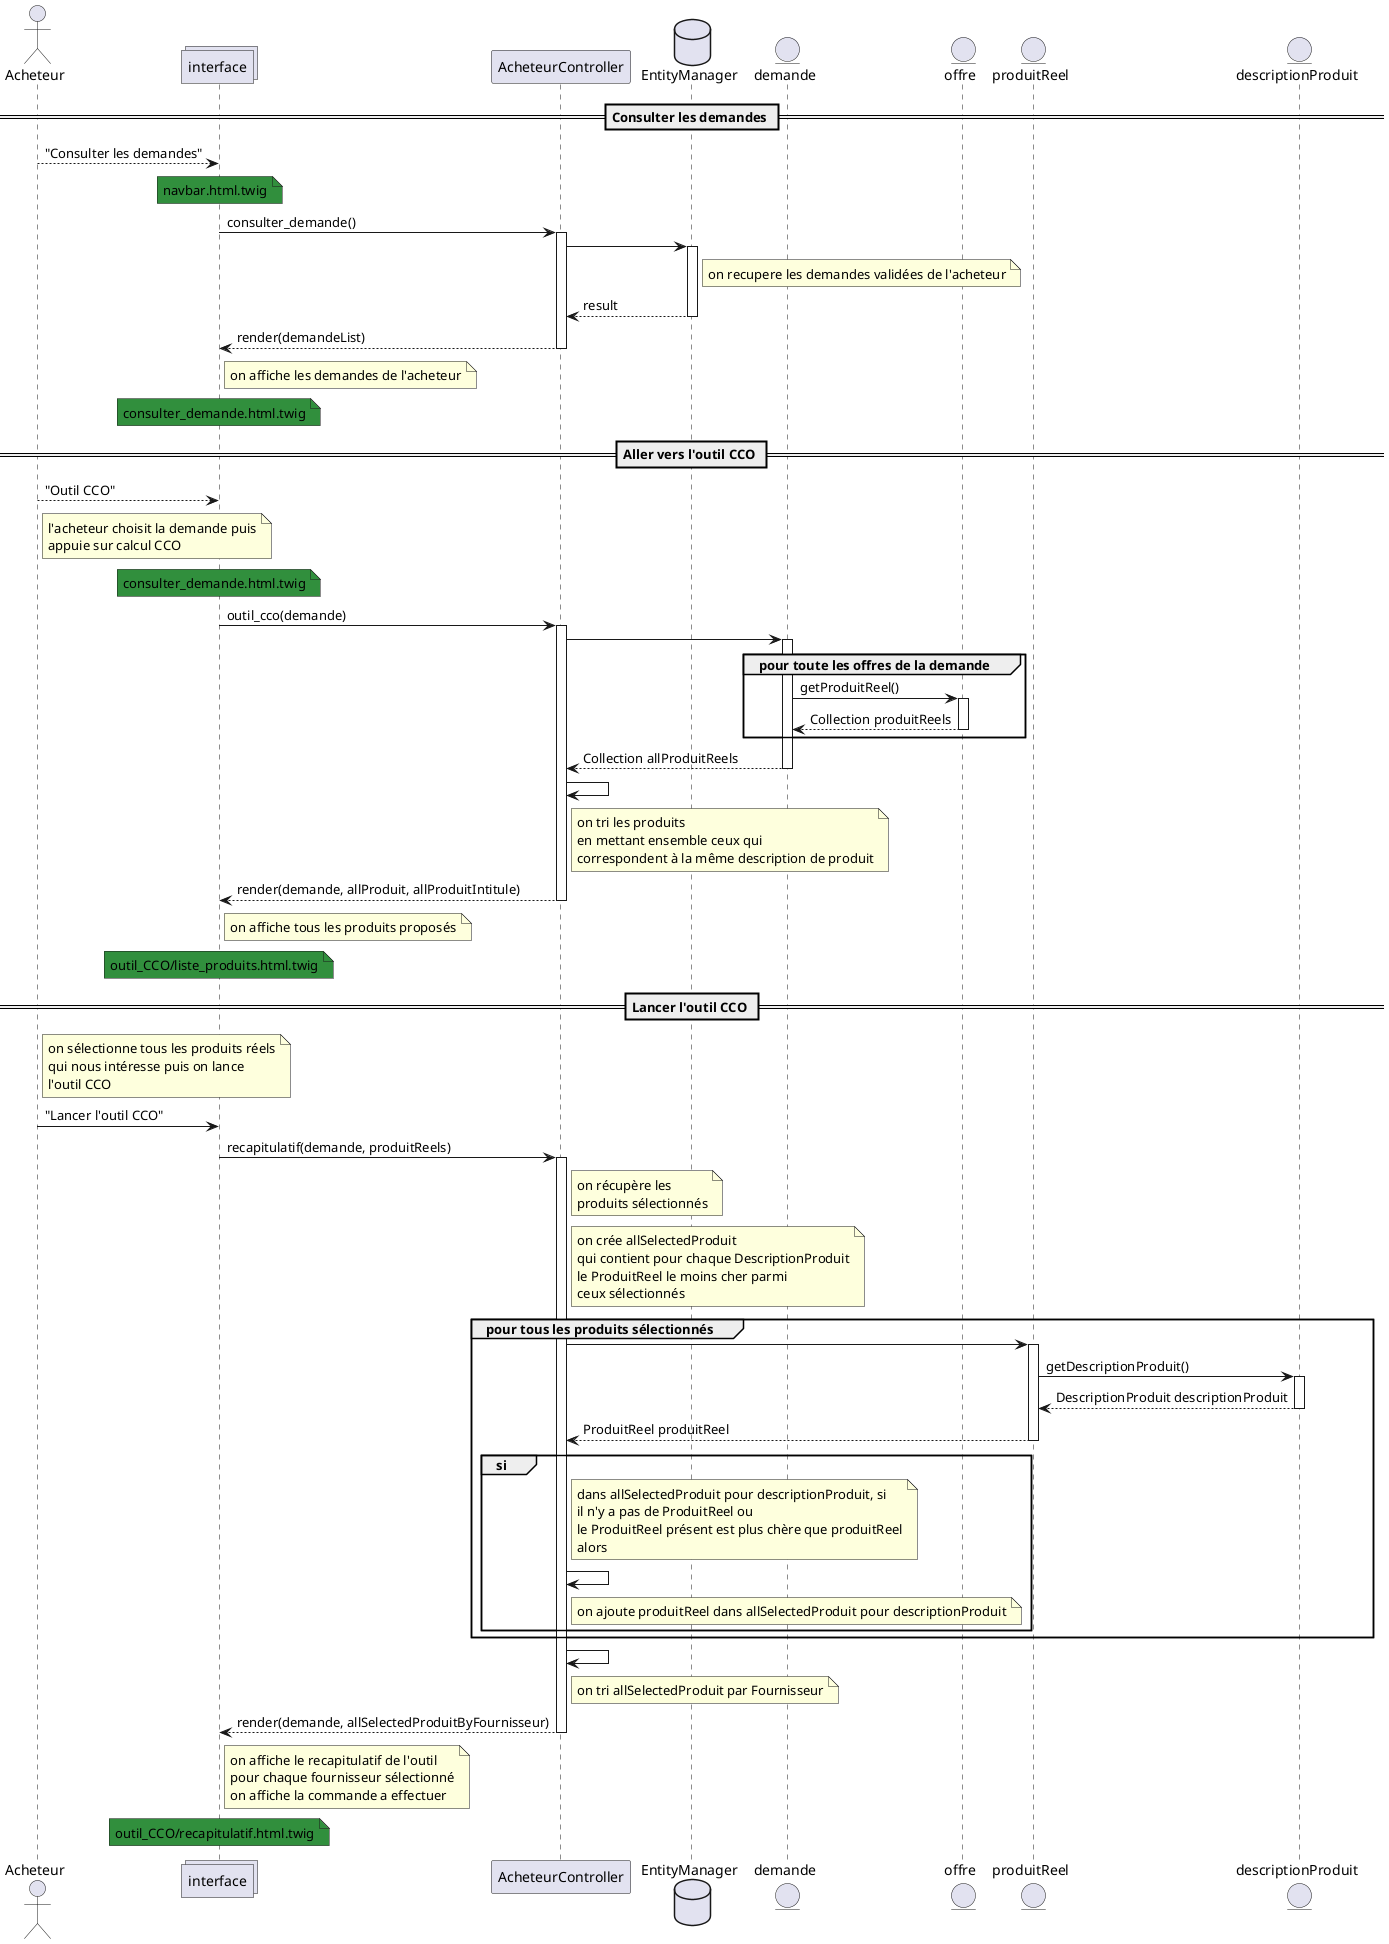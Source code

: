 @startuml
'https://plantuml.com/sequence-diagram

' UTILISATEURS
actor Acheteur as acheteur

' PAGES
collections interface as interface

' CONTROLLER
participant AcheteurController as AC

' DATABASE
database EntityManager as db


' ENTITY
entity demande as demande
entity offre as offre
entity produitReel as pr
entity descriptionProduit as pd

== Consulter les demandes ==


'Consulter les demandes
acheteur --> interface : "Consulter les demandes"
note over interface #318f3d: navbar.html.twig

interface -> AC : consulter_demande()
activate AC

AC -> db
activate db
note right of db
on recupere les demandes validées de l'acheteur
end note
return result

return render(demandeList)

note right of interface : on affiche les demandes de l'acheteur

note over interface #318f3d: consulter_demande.html.twig

== Aller vers l'outil CCO ==
'Appliquer l'outil CCO

acheteur --> interface : "Outil CCO"
note right of acheteur
l'acheteur choisit la demande puis
appuie sur calcul CCO
end note
note over interface #318f3d: consulter_demande.html.twig

interface -> AC : outil_cco(demande)
activate AC

AC -> demande
activate demande

group pour toute les offres de la demande
demande -> offre : getProduitReel()
activate offre
return Collection produitReels

end

return Collection allProduitReels

AC -> AC
note right of AC
on tri les produits
en mettant ensemble ceux qui
correspondent à la même description de produit
end note

return render(demande, allProduit, allProduitIntitule)

note right of interface
on affiche tous les produits proposés
end note

note over interface #318f3d: outil_CCO/liste_produits.html.twig

== Lancer l'outil CCO ==

note right of acheteur
on sélectionne tous les produits réels
qui nous intéresse puis on lance
l'outil CCO
end note

acheteur -> interface : "Lancer l'outil CCO"

interface -> AC : recapitulatif(demande, produitReels)

activate AC

note right of AC
on récupère les
produits sélectionnés
end note

note right of AC
on crée allSelectedProduit
qui contient pour chaque DescriptionProduit
le ProduitReel le moins cher parmi
ceux sélectionnés
end note

group pour tous les produits sélectionnés

AC -> pr
activate pr
pr -> pd : getDescriptionProduit()
activate pd
return DescriptionProduit descriptionProduit

return ProduitReel produitReel
group si
note right of AC
dans allSelectedProduit pour descriptionProduit, si
il n'y a pas de ProduitReel ou
le ProduitReel présent est plus chère que produitReel
alors
end note

AC -> AC

note right of AC
on ajoute produitReel dans allSelectedProduit pour descriptionProduit
end note

end
end

AC -> AC
note right of AC
on tri allSelectedProduit par Fournisseur
end note

return render(demande, allSelectedProduitByFournisseur)

note right of interface
on affiche le recapitulatif de l'outil
pour chaque fournisseur sélectionné
on affiche la commande a effectuer
end note

note over interface #318f3d: outil_CCO/recapitulatif.html.twig

@enduml


